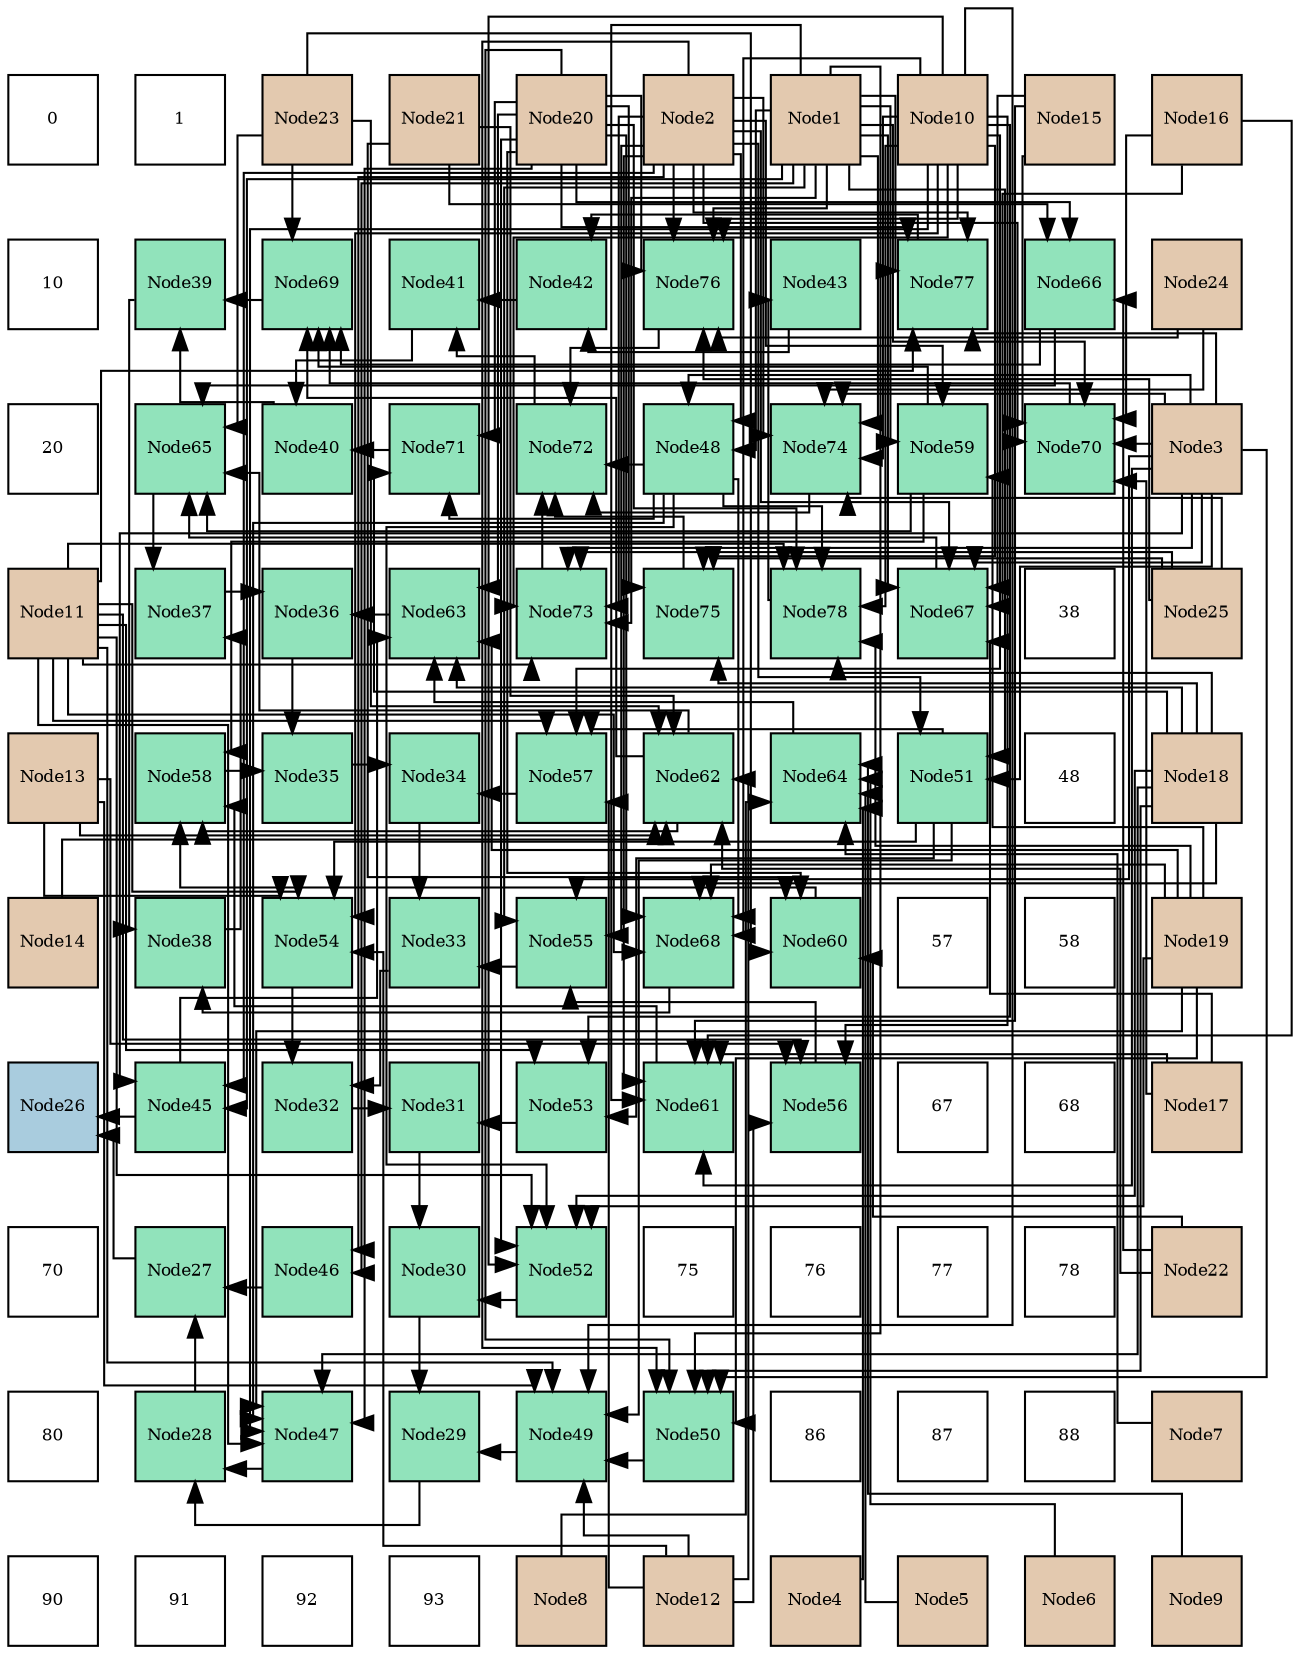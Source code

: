 digraph layout{
 rankdir=TB;
 splines=ortho;
 node [style=filled shape=square fixedsize=true width=0.6];
0[label="0", fontsize=8, fillcolor="#ffffff"];
1[label="1", fontsize=8, fillcolor="#ffffff"];
2[label="Node23", fontsize=8, fillcolor="#e3c9af"];
3[label="Node21", fontsize=8, fillcolor="#e3c9af"];
4[label="Node20", fontsize=8, fillcolor="#e3c9af"];
5[label="Node2", fontsize=8, fillcolor="#e3c9af"];
6[label="Node1", fontsize=8, fillcolor="#e3c9af"];
7[label="Node10", fontsize=8, fillcolor="#e3c9af"];
8[label="Node15", fontsize=8, fillcolor="#e3c9af"];
9[label="Node16", fontsize=8, fillcolor="#e3c9af"];
10[label="10", fontsize=8, fillcolor="#ffffff"];
11[label="Node39", fontsize=8, fillcolor="#91e3bb"];
12[label="Node69", fontsize=8, fillcolor="#91e3bb"];
13[label="Node41", fontsize=8, fillcolor="#91e3bb"];
14[label="Node42", fontsize=8, fillcolor="#91e3bb"];
15[label="Node76", fontsize=8, fillcolor="#91e3bb"];
16[label="Node43", fontsize=8, fillcolor="#91e3bb"];
17[label="Node77", fontsize=8, fillcolor="#91e3bb"];
18[label="Node66", fontsize=8, fillcolor="#91e3bb"];
19[label="Node24", fontsize=8, fillcolor="#e3c9af"];
20[label="20", fontsize=8, fillcolor="#ffffff"];
21[label="Node65", fontsize=8, fillcolor="#91e3bb"];
22[label="Node40", fontsize=8, fillcolor="#91e3bb"];
23[label="Node71", fontsize=8, fillcolor="#91e3bb"];
24[label="Node72", fontsize=8, fillcolor="#91e3bb"];
25[label="Node48", fontsize=8, fillcolor="#91e3bb"];
26[label="Node74", fontsize=8, fillcolor="#91e3bb"];
27[label="Node59", fontsize=8, fillcolor="#91e3bb"];
28[label="Node70", fontsize=8, fillcolor="#91e3bb"];
29[label="Node3", fontsize=8, fillcolor="#e3c9af"];
30[label="Node11", fontsize=8, fillcolor="#e3c9af"];
31[label="Node37", fontsize=8, fillcolor="#91e3bb"];
32[label="Node36", fontsize=8, fillcolor="#91e3bb"];
33[label="Node63", fontsize=8, fillcolor="#91e3bb"];
34[label="Node73", fontsize=8, fillcolor="#91e3bb"];
35[label="Node75", fontsize=8, fillcolor="#91e3bb"];
36[label="Node78", fontsize=8, fillcolor="#91e3bb"];
37[label="Node67", fontsize=8, fillcolor="#91e3bb"];
38[label="38", fontsize=8, fillcolor="#ffffff"];
39[label="Node25", fontsize=8, fillcolor="#e3c9af"];
40[label="Node13", fontsize=8, fillcolor="#e3c9af"];
41[label="Node58", fontsize=8, fillcolor="#91e3bb"];
42[label="Node35", fontsize=8, fillcolor="#91e3bb"];
43[label="Node34", fontsize=8, fillcolor="#91e3bb"];
44[label="Node57", fontsize=8, fillcolor="#91e3bb"];
45[label="Node62", fontsize=8, fillcolor="#91e3bb"];
46[label="Node64", fontsize=8, fillcolor="#91e3bb"];
47[label="Node51", fontsize=8, fillcolor="#91e3bb"];
48[label="48", fontsize=8, fillcolor="#ffffff"];
49[label="Node18", fontsize=8, fillcolor="#e3c9af"];
50[label="Node14", fontsize=8, fillcolor="#e3c9af"];
51[label="Node38", fontsize=8, fillcolor="#91e3bb"];
52[label="Node54", fontsize=8, fillcolor="#91e3bb"];
53[label="Node33", fontsize=8, fillcolor="#91e3bb"];
54[label="Node55", fontsize=8, fillcolor="#91e3bb"];
55[label="Node68", fontsize=8, fillcolor="#91e3bb"];
56[label="Node60", fontsize=8, fillcolor="#91e3bb"];
57[label="57", fontsize=8, fillcolor="#ffffff"];
58[label="58", fontsize=8, fillcolor="#ffffff"];
59[label="Node19", fontsize=8, fillcolor="#e3c9af"];
60[label="Node26", fontsize=8, fillcolor="#a9ccde"];
61[label="Node45", fontsize=8, fillcolor="#91e3bb"];
62[label="Node32", fontsize=8, fillcolor="#91e3bb"];
63[label="Node31", fontsize=8, fillcolor="#91e3bb"];
64[label="Node53", fontsize=8, fillcolor="#91e3bb"];
65[label="Node61", fontsize=8, fillcolor="#91e3bb"];
66[label="Node56", fontsize=8, fillcolor="#91e3bb"];
67[label="67", fontsize=8, fillcolor="#ffffff"];
68[label="68", fontsize=8, fillcolor="#ffffff"];
69[label="Node17", fontsize=8, fillcolor="#e3c9af"];
70[label="70", fontsize=8, fillcolor="#ffffff"];
71[label="Node27", fontsize=8, fillcolor="#91e3bb"];
72[label="Node46", fontsize=8, fillcolor="#91e3bb"];
73[label="Node30", fontsize=8, fillcolor="#91e3bb"];
74[label="Node52", fontsize=8, fillcolor="#91e3bb"];
75[label="75", fontsize=8, fillcolor="#ffffff"];
76[label="76", fontsize=8, fillcolor="#ffffff"];
77[label="77", fontsize=8, fillcolor="#ffffff"];
78[label="78", fontsize=8, fillcolor="#ffffff"];
79[label="Node22", fontsize=8, fillcolor="#e3c9af"];
80[label="80", fontsize=8, fillcolor="#ffffff"];
81[label="Node28", fontsize=8, fillcolor="#91e3bb"];
82[label="Node47", fontsize=8, fillcolor="#91e3bb"];
83[label="Node29", fontsize=8, fillcolor="#91e3bb"];
84[label="Node49", fontsize=8, fillcolor="#91e3bb"];
85[label="Node50", fontsize=8, fillcolor="#91e3bb"];
86[label="86", fontsize=8, fillcolor="#ffffff"];
87[label="87", fontsize=8, fillcolor="#ffffff"];
88[label="88", fontsize=8, fillcolor="#ffffff"];
89[label="Node7", fontsize=8, fillcolor="#e3c9af"];
90[label="90", fontsize=8, fillcolor="#ffffff"];
91[label="91", fontsize=8, fillcolor="#ffffff"];
92[label="92", fontsize=8, fillcolor="#ffffff"];
93[label="93", fontsize=8, fillcolor="#ffffff"];
94[label="Node8", fontsize=8, fillcolor="#e3c9af"];
95[label="Node12", fontsize=8, fillcolor="#e3c9af"];
96[label="Node4", fontsize=8, fillcolor="#e3c9af"];
97[label="Node5", fontsize=8, fillcolor="#e3c9af"];
98[label="Node6", fontsize=8, fillcolor="#e3c9af"];
99[label="Node9", fontsize=8, fillcolor="#e3c9af"];
edge [constraint=false, style=vis];71 -> 60;
61 -> 60;
81 -> 71;
72 -> 71;
83 -> 81;
82 -> 81;
73 -> 83;
84 -> 83;
63 -> 73;
74 -> 73;
62 -> 63;
64 -> 63;
53 -> 62;
52 -> 62;
43 -> 53;
54 -> 53;
42 -> 43;
44 -> 43;
32 -> 42;
41 -> 42;
31 -> 32;
33 -> 32;
51 -> 31;
21 -> 31;
11 -> 51;
55 -> 51;
22 -> 11;
12 -> 11;
13 -> 22;
23 -> 22;
14 -> 13;
24 -> 13;
16 -> 14;
17 -> 14;
36 -> 16;
25 -> 82;
7 -> 82;
30 -> 82;
49 -> 82;
59 -> 82;
4 -> 82;
85 -> 84;
47 -> 84;
7 -> 84;
30 -> 84;
95 -> 84;
40 -> 84;
25 -> 74;
7 -> 74;
30 -> 74;
49 -> 74;
59 -> 74;
4 -> 74;
47 -> 64;
7 -> 64;
30 -> 64;
47 -> 52;
7 -> 52;
30 -> 52;
95 -> 52;
40 -> 52;
66 -> 54;
6 -> 54;
5 -> 54;
29 -> 54;
47 -> 44;
7 -> 44;
30 -> 44;
95 -> 44;
27 -> 41;
56 -> 41;
65 -> 41;
45 -> 41;
61 -> 33;
46 -> 33;
49 -> 33;
59 -> 33;
4 -> 33;
27 -> 21;
45 -> 21;
18 -> 21;
37 -> 21;
2 -> 21;
25 -> 55;
7 -> 55;
30 -> 55;
49 -> 55;
59 -> 55;
4 -> 55;
27 -> 12;
45 -> 12;
18 -> 12;
28 -> 12;
2 -> 12;
25 -> 23;
49 -> 23;
4 -> 23;
25 -> 24;
34 -> 24;
26 -> 24;
35 -> 24;
15 -> 24;
25 -> 36;
7 -> 36;
30 -> 36;
49 -> 36;
59 -> 36;
4 -> 36;
6 -> 61;
5 -> 61;
29 -> 61;
6 -> 72;
5 -> 72;
6 -> 25;
5 -> 25;
29 -> 25;
6 -> 85;
5 -> 85;
29 -> 85;
49 -> 85;
59 -> 85;
4 -> 85;
6 -> 47;
5 -> 47;
29 -> 47;
7 -> 66;
30 -> 66;
95 -> 66;
40 -> 66;
6 -> 27;
5 -> 27;
59 -> 27;
4 -> 56;
3 -> 56;
79 -> 56;
2 -> 56;
6 -> 65;
5 -> 65;
29 -> 65;
8 -> 65;
9 -> 65;
69 -> 65;
95 -> 45;
40 -> 45;
50 -> 45;
3 -> 45;
79 -> 45;
2 -> 45;
96 -> 46;
97 -> 46;
98 -> 46;
89 -> 46;
94 -> 46;
99 -> 46;
4 -> 18;
3 -> 18;
79 -> 18;
6 -> 37;
5 -> 37;
29 -> 37;
8 -> 37;
9 -> 37;
69 -> 37;
6 -> 28;
5 -> 28;
29 -> 28;
8 -> 28;
9 -> 28;
69 -> 28;
6 -> 34;
5 -> 34;
29 -> 34;
7 -> 34;
30 -> 34;
39 -> 34;
6 -> 26;
5 -> 26;
29 -> 26;
7 -> 26;
19 -> 26;
39 -> 26;
7 -> 35;
49 -> 35;
4 -> 35;
39 -> 35;
6 -> 15;
5 -> 15;
7 -> 15;
4 -> 15;
19 -> 15;
39 -> 15;
6 -> 17;
5 -> 17;
29 -> 17;
30 -> 17;
4 -> 17;
edge [constraint=true, style=invis];
0 -> 10 -> 20 -> 30 -> 40 -> 50 -> 60 -> 70 -> 80 -> 90;
1 -> 11 -> 21 -> 31 -> 41 -> 51 -> 61 -> 71 -> 81 -> 91;
2 -> 12 -> 22 -> 32 -> 42 -> 52 -> 62 -> 72 -> 82 -> 92;
3 -> 13 -> 23 -> 33 -> 43 -> 53 -> 63 -> 73 -> 83 -> 93;
4 -> 14 -> 24 -> 34 -> 44 -> 54 -> 64 -> 74 -> 84 -> 94;
5 -> 15 -> 25 -> 35 -> 45 -> 55 -> 65 -> 75 -> 85 -> 95;
6 -> 16 -> 26 -> 36 -> 46 -> 56 -> 66 -> 76 -> 86 -> 96;
7 -> 17 -> 27 -> 37 -> 47 -> 57 -> 67 -> 77 -> 87 -> 97;
8 -> 18 -> 28 -> 38 -> 48 -> 58 -> 68 -> 78 -> 88 -> 98;
9 -> 19 -> 29 -> 39 -> 49 -> 59 -> 69 -> 79 -> 89 -> 99;
rank = same {0 -> 1 -> 2 -> 3 -> 4 -> 5 -> 6 -> 7 -> 8 -> 9};
rank = same {10 -> 11 -> 12 -> 13 -> 14 -> 15 -> 16 -> 17 -> 18 -> 19};
rank = same {20 -> 21 -> 22 -> 23 -> 24 -> 25 -> 26 -> 27 -> 28 -> 29};
rank = same {30 -> 31 -> 32 -> 33 -> 34 -> 35 -> 36 -> 37 -> 38 -> 39};
rank = same {40 -> 41 -> 42 -> 43 -> 44 -> 45 -> 46 -> 47 -> 48 -> 49};
rank = same {50 -> 51 -> 52 -> 53 -> 54 -> 55 -> 56 -> 57 -> 58 -> 59};
rank = same {60 -> 61 -> 62 -> 63 -> 64 -> 65 -> 66 -> 67 -> 68 -> 69};
rank = same {70 -> 71 -> 72 -> 73 -> 74 -> 75 -> 76 -> 77 -> 78 -> 79};
rank = same {80 -> 81 -> 82 -> 83 -> 84 -> 85 -> 86 -> 87 -> 88 -> 89};
rank = same {90 -> 91 -> 92 -> 93 -> 94 -> 95 -> 96 -> 97 -> 98 -> 99};
}